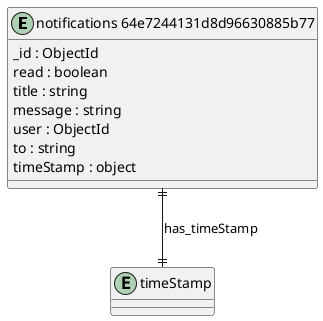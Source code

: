 @startuml notifications_64e7244131d8d96630885b77_Diagram

entity "notifications 64e7244131d8d96630885b77" as notifications_64e7244131d8d96630885b77 {
  _id : ObjectId
  read : boolean
  title : string
  message : string
  user : ObjectId
  to : string
  timeStamp : object
}

entity "timeStamp" as timeStamp {
}

' // Relationships
notifications_64e7244131d8d96630885b77 ||--|| timeStamp : has_timeStamp
@enduml
